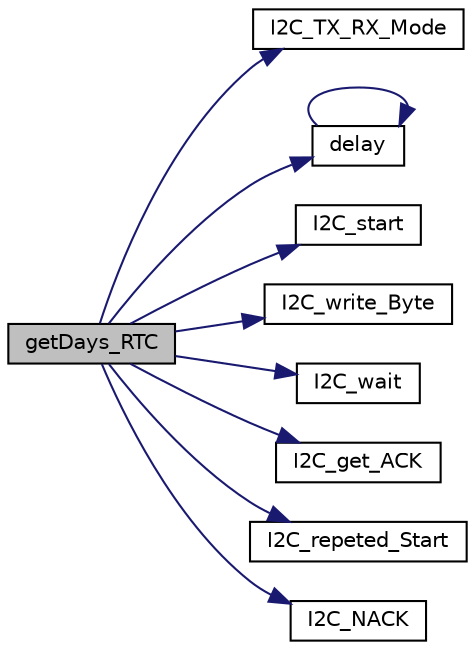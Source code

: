 digraph "getDays_RTC"
{
  edge [fontname="Helvetica",fontsize="10",labelfontname="Helvetica",labelfontsize="10"];
  node [fontname="Helvetica",fontsize="10",shape=record];
  rankdir="LR";
  Node17 [label="getDays_RTC",height=0.2,width=0.4,color="black", fillcolor="grey75", style="filled", fontcolor="black"];
  Node17 -> Node18 [color="midnightblue",fontsize="10",style="solid",fontname="Helvetica"];
  Node18 [label="I2C_TX_RX_Mode",height=0.2,width=0.4,color="black", fillcolor="white", style="filled",URL="$_i2_c___driver_8c.html#a6a531e51c74e4d9ecf32f086aef3259f",tooltip="It selects between transmitter mode or receiver mode. "];
  Node17 -> Node19 [color="midnightblue",fontsize="10",style="solid",fontname="Helvetica"];
  Node19 [label="delay",height=0.2,width=0.4,color="black", fillcolor="white", style="filled",URL="$_global_functions_8c.html#aa7fa622ced5687f8351d589e9402b251"];
  Node19 -> Node19 [color="midnightblue",fontsize="10",style="solid",fontname="Helvetica"];
  Node17 -> Node20 [color="midnightblue",fontsize="10",style="solid",fontname="Helvetica"];
  Node20 [label="I2C_start",height=0.2,width=0.4,color="black", fillcolor="white", style="filled",URL="$_i2_c___driver_8c.html#a09d9820de1e99617f206ef60a9a9d2e8",tooltip="Generates the start signal. When MST bit is changed from 0 to 1, a START signal is generated on the b..."];
  Node17 -> Node21 [color="midnightblue",fontsize="10",style="solid",fontname="Helvetica"];
  Node21 [label="I2C_write_Byte",height=0.2,width=0.4,color="black", fillcolor="white", style="filled",URL="$_i2_c___driver_8c.html#ad6927c971148447061c3f950362beada",tooltip="It writes the data to be transmitted into the transmission buffer. When you want to write a value int..."];
  Node17 -> Node22 [color="midnightblue",fontsize="10",style="solid",fontname="Helvetica"];
  Node22 [label="I2C_wait",height=0.2,width=0.4,color="black", fillcolor="white", style="filled",URL="$_i2_c___driver_8c.html#a05143bfcf3eeb04ec1dfc7e4ab952689",tooltip="Indicates the status of the bus regardless of slave or master mode. Internally checks the busy bit in..."];
  Node17 -> Node23 [color="midnightblue",fontsize="10",style="solid",fontname="Helvetica"];
  Node23 [label="I2C_get_ACK",height=0.2,width=0.4,color="black", fillcolor="white", style="filled",URL="$_i2_c___driver_8c.html#a2978351c0f1c3e3057fffc151b097ed8",tooltip="Indicates if the acknowledge was received. "];
  Node17 -> Node24 [color="midnightblue",fontsize="10",style="solid",fontname="Helvetica"];
  Node24 [label="I2C_repeted_Start",height=0.2,width=0.4,color="black", fillcolor="white", style="filled",URL="$_i2_c___driver_8c.html#a577158ebfa27fcb673a5727e95d2d853",tooltip="It generates a repeated start that is needed when master reads data. "];
  Node17 -> Node25 [color="midnightblue",fontsize="10",style="solid",fontname="Helvetica"];
  Node25 [label="I2C_NACK",height=0.2,width=0.4,color="black", fillcolor="white", style="filled",URL="$_i2_c___driver_8c.html#aae489f3896588f59173688541155aa32",tooltip="It generates the Not ACKnowledge that is needed when the master reads data. "];
}
